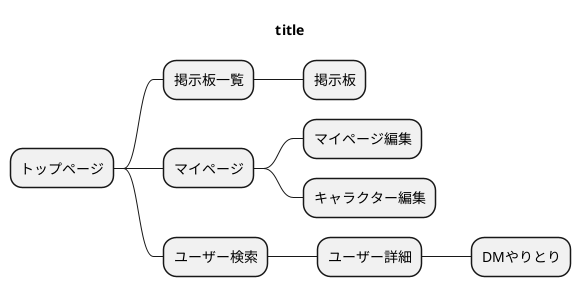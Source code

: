 @startmindmap
title title
* トップページ
** 掲示板一覧
*** 掲示板
** マイページ
*** マイページ編集
*** キャラクター編集
** ユーザー検索
*** ユーザー詳細
**** DMやりとり
@endmindmap
